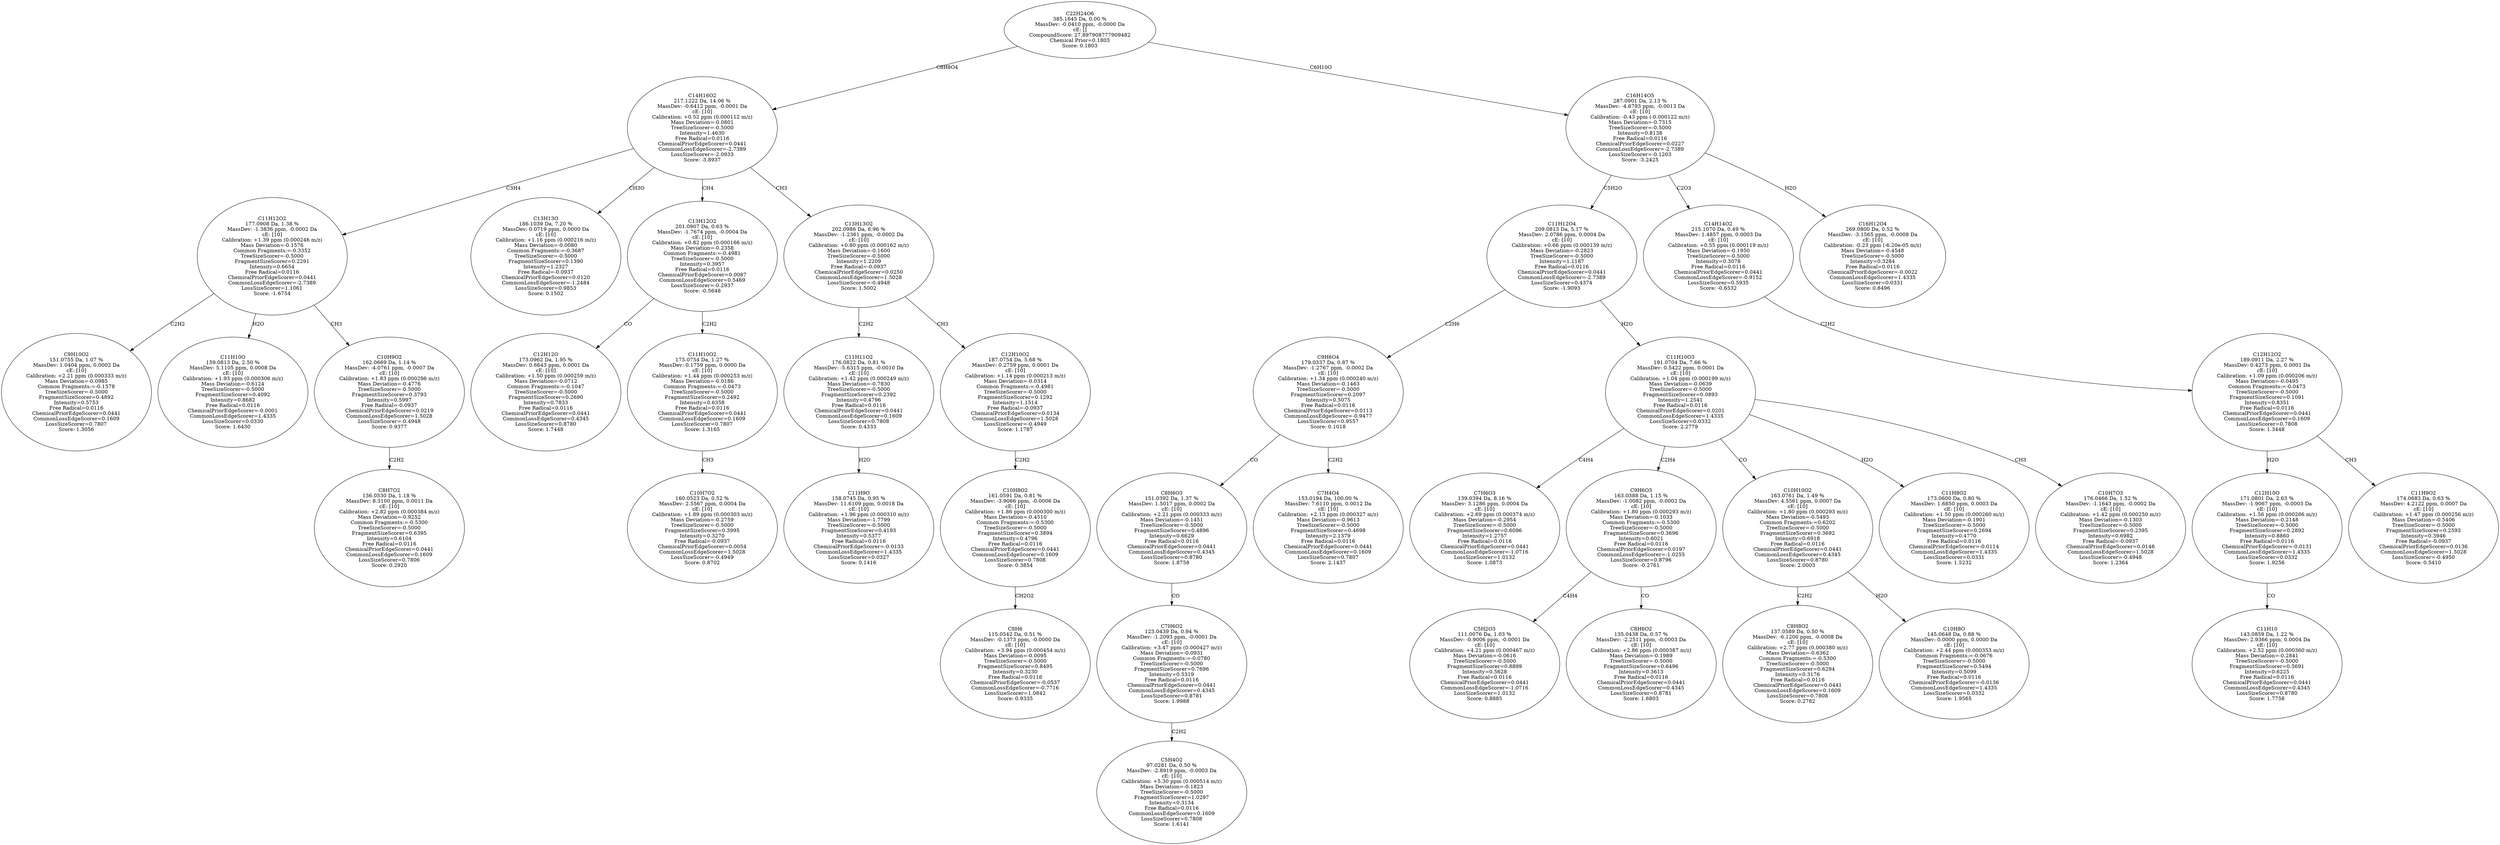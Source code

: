 strict digraph {
v1 [label="C9H10O2\n151.0755 Da, 1.07 %\nMassDev: 1.0404 ppm, 0.0002 Da\ncE: [10]\nCalibration: +2.21 ppm (0.000333 m/z)\nMass Deviation=-0.0985\nCommon Fragments:=-0.1578\nTreeSizeScorer=-0.5000\nFragmentSizeScorer=0.4892\nIntensity=0.5753\nFree Radical=0.0116\nChemicalPriorEdgeScorer=0.0441\nCommonLossEdgeScorer=0.1609\nLossSizeScorer=0.7807\nScore: 1.3056"];
v2 [label="C11H10O\n159.0813 Da, 2.50 %\nMassDev: 5.1105 ppm, 0.0008 Da\ncE: [10]\nCalibration: +1.93 ppm (0.000306 m/z)\nMass Deviation=-0.6124\nTreeSizeScorer=-0.5000\nFragmentSizeScorer=0.4092\nIntensity=0.8682\nFree Radical=0.0116\nChemicalPriorEdgeScorer=-0.0001\nCommonLossEdgeScorer=1.4335\nLossSizeScorer=0.0330\nScore: 1.6430"];
v3 [label="C8H7O2\n136.0530 Da, 1.18 %\nMassDev: 8.3100 ppm, 0.0011 Da\ncE: [10]\nCalibration: +2.82 ppm (0.000384 m/z)\nMass Deviation=-0.9252\nCommon Fragments:=-0.5300\nTreeSizeScorer=-0.5000\nFragmentSizeScorer=0.6395\nIntensity=0.6104\nFree Radical=0.0116\nChemicalPriorEdgeScorer=0.0441\nCommonLossEdgeScorer=0.1609\nLossSizeScorer=0.7806\nScore: 0.2920"];
v4 [label="C10H9O2\n162.0669 Da, 1.14 %\nMassDev: -4.0761 ppm, -0.0007 Da\ncE: [10]\nCalibration: +1.83 ppm (0.000296 m/z)\nMass Deviation=-0.4776\nTreeSizeScorer=-0.5000\nFragmentSizeScorer=0.3793\nIntensity=0.5997\nFree Radical=-0.0937\nChemicalPriorEdgeScorer=0.0219\nCommonLossEdgeScorer=1.5028\nLossSizeScorer=-0.4948\nScore: 0.9377"];
v5 [label="C11H12O2\n177.0908 Da, 1.38 %\nMassDev: -1.3836 ppm, -0.0002 Da\ncE: [10]\nCalibration: +1.39 ppm (0.000246 m/z)\nMass Deviation=-0.1576\nCommon Fragments:=-0.3352\nTreeSizeScorer=-0.5000\nFragmentSizeScorer=0.2291\nIntensity=0.6654\nFree Radical=0.0116\nChemicalPriorEdgeScorer=0.0441\nCommonLossEdgeScorer=-2.7389\nLossSizeScorer=1.1061\nScore: -1.6754"];
v6 [label="C13H13O\n186.1039 Da, 7.20 %\nMassDev: 0.0719 ppm, 0.0000 Da\ncE: [10]\nCalibration: +1.16 ppm (0.000216 m/z)\nMass Deviation=-0.0080\nCommon Fragments:=-0.3687\nTreeSizeScorer=-0.5000\nFragmentSizeScorer=0.1390\nIntensity=1.2327\nFree Radical=-0.0937\nChemicalPriorEdgeScorer=0.0120\nCommonLossEdgeScorer=-1.2484\nLossSizeScorer=0.9853\nScore: 0.1502"];
v7 [label="C12H12O\n173.0962 Da, 1.95 %\nMassDev: 0.6643 ppm, 0.0001 Da\ncE: [10]\nCalibration: +1.50 ppm (0.000259 m/z)\nMass Deviation=-0.0712\nCommon Fragments:=-0.1047\nTreeSizeScorer=-0.5000\nFragmentSizeScorer=0.2690\nIntensity=0.7833\nFree Radical=0.0116\nChemicalPriorEdgeScorer=0.0441\nCommonLossEdgeScorer=0.4345\nLossSizeScorer=0.8780\nScore: 1.7448"];
v8 [label="C10H7O2\n160.0523 Da, 0.52 %\nMassDev: 2.5567 ppm, 0.0004 Da\ncE: [10]\nCalibration: +1.89 ppm (0.000303 m/z)\nMass Deviation=-0.2759\nTreeSizeScorer=-0.5000\nFragmentSizeScorer=0.3995\nIntensity=0.3270\nFree Radical=-0.0937\nChemicalPriorEdgeScorer=0.0054\nCommonLossEdgeScorer=1.5028\nLossSizeScorer=-0.4949\nScore: 0.8702"];
v9 [label="C11H10O2\n175.0754 Da, 1.27 %\nMassDev: 0.1759 ppm, 0.0000 Da\ncE: [10]\nCalibration: +1.44 ppm (0.000253 m/z)\nMass Deviation=-0.0186\nCommon Fragments:=-0.0473\nTreeSizeScorer=-0.5000\nFragmentSizeScorer=0.2492\nIntensity=0.6358\nFree Radical=0.0116\nChemicalPriorEdgeScorer=0.0441\nCommonLossEdgeScorer=0.1609\nLossSizeScorer=0.7807\nScore: 1.3165"];
v10 [label="C13H12O2\n201.0907 Da, 0.63 %\nMassDev: -1.7674 ppm, -0.0004 Da\ncE: [10]\nCalibration: +0.82 ppm (0.000166 m/z)\nMass Deviation=-0.2358\nCommon Fragments:=-0.4981\nTreeSizeScorer=-0.5000\nIntensity=0.3957\nFree Radical=0.0116\nChemicalPriorEdgeScorer=0.0087\nCommonLossEdgeScorer=0.5469\nLossSizeScorer=-0.2937\nScore: -0.5648"];
v11 [label="C11H9O\n158.0745 Da, 0.95 %\nMassDev: 11.6109 ppm, 0.0018 Da\ncE: [10]\nCalibration: +1.96 ppm (0.000310 m/z)\nMass Deviation=-1.7799\nTreeSizeScorer=-0.5000\nFragmentSizeScorer=0.4193\nIntensity=0.5377\nFree Radical=0.0116\nChemicalPriorEdgeScorer=-0.0133\nCommonLossEdgeScorer=1.4335\nLossSizeScorer=0.0327\nScore: 0.1416"];
v12 [label="C11H11O2\n176.0822 Da, 0.81 %\nMassDev: -5.6315 ppm, -0.0010 Da\ncE: [10]\nCalibration: +1.42 ppm (0.000249 m/z)\nMass Deviation=-0.7830\nTreeSizeScorer=-0.5000\nFragmentSizeScorer=0.2392\nIntensity=0.4796\nFree Radical=0.0116\nChemicalPriorEdgeScorer=0.0441\nCommonLossEdgeScorer=0.1609\nLossSizeScorer=0.7808\nScore: 0.4333"];
v13 [label="C9H6\n115.0542 Da, 0.51 %\nMassDev: -0.1373 ppm, -0.0000 Da\ncE: [10]\nCalibration: +3.94 ppm (0.000454 m/z)\nMass Deviation=-0.0095\nTreeSizeScorer=-0.5000\nFragmentSizeScorer=0.8495\nIntensity=0.3230\nFree Radical=0.0116\nChemicalPriorEdgeScorer=-0.0537\nCommonLossEdgeScorer=-0.7716\nLossSizeScorer=1.0842\nScore: 0.9335"];
v14 [label="C10H8O2\n161.0591 Da, 0.81 %\nMassDev: -3.9066 ppm, -0.0006 Da\ncE: [10]\nCalibration: +1.86 ppm (0.000300 m/z)\nMass Deviation=-0.4510\nCommon Fragments:=-0.5300\nTreeSizeScorer=-0.5000\nFragmentSizeScorer=0.3894\nIntensity=0.4796\nFree Radical=0.0116\nChemicalPriorEdgeScorer=0.0441\nCommonLossEdgeScorer=0.1609\nLossSizeScorer=0.7808\nScore: 0.3854"];
v15 [label="C12H10O2\n187.0754 Da, 5.68 %\nMassDev: 0.2759 ppm, 0.0001 Da\ncE: [10]\nCalibration: +1.14 ppm (0.000213 m/z)\nMass Deviation=-0.0314\nCommon Fragments:=-0.4981\nTreeSizeScorer=-0.5000\nFragmentSizeScorer=0.1292\nIntensity=1.1514\nFree Radical=-0.0937\nChemicalPriorEdgeScorer=0.0134\nCommonLossEdgeScorer=1.5028\nLossSizeScorer=-0.4949\nScore: 1.1787"];
v16 [label="C13H13O2\n202.0986 Da, 6.96 %\nMassDev: -1.2361 ppm, -0.0002 Da\ncE: [10]\nCalibration: +0.80 ppm (0.000162 m/z)\nMass Deviation=-0.1600\nTreeSizeScorer=-0.5000\nIntensity=1.2209\nFree Radical=-0.0937\nChemicalPriorEdgeScorer=0.0250\nCommonLossEdgeScorer=1.5028\nLossSizeScorer=-0.4948\nScore: 1.5002"];
v17 [label="C14H16O2\n217.1222 Da, 14.06 %\nMassDev: -0.6412 ppm, -0.0001 Da\ncE: [10]\nCalibration: +0.52 ppm (0.000112 m/z)\nMass Deviation=-0.0801\nTreeSizeScorer=-0.5000\nIntensity=1.4630\nFree Radical=0.0116\nChemicalPriorEdgeScorer=0.0441\nCommonLossEdgeScorer=-2.7389\nLossSizeScorer=-2.0933\nScore: -3.8937"];
v18 [label="C5H4O2\n97.0281 Da, 0.50 %\nMassDev: -2.8919 ppm, -0.0003 Da\ncE: [10]\nCalibration: +5.30 ppm (0.000514 m/z)\nMass Deviation=-0.1823\nTreeSizeScorer=-0.5000\nFragmentSizeScorer=1.0297\nIntensity=0.3134\nFree Radical=0.0116\nCommonLossEdgeScorer=0.1609\nLossSizeScorer=0.7808\nScore: 1.6141"];
v19 [label="C7H6O2\n123.0439 Da, 0.94 %\nMassDev: -1.2093 ppm, -0.0001 Da\ncE: [10]\nCalibration: +3.47 ppm (0.000427 m/z)\nMass Deviation=-0.0931\nCommon Fragments:=-0.0780\nTreeSizeScorer=-0.5000\nFragmentSizeScorer=0.7696\nIntensity=0.5319\nFree Radical=0.0116\nChemicalPriorEdgeScorer=0.0441\nCommonLossEdgeScorer=0.4345\nLossSizeScorer=0.8781\nScore: 1.9988"];
v20 [label="C8H6O3\n151.0392 Da, 1.37 %\nMassDev: 1.5017 ppm, 0.0002 Da\ncE: [10]\nCalibration: +2.21 ppm (0.000333 m/z)\nMass Deviation=-0.1451\nTreeSizeScorer=-0.5000\nFragmentSizeScorer=0.4896\nIntensity=0.6629\nFree Radical=0.0116\nChemicalPriorEdgeScorer=0.0441\nCommonLossEdgeScorer=0.4345\nLossSizeScorer=0.8780\nScore: 1.8758"];
v21 [label="C7H4O4\n153.0194 Da, 100.00 %\nMassDev: 7.6110 ppm, 0.0012 Da\ncE: [10]\nCalibration: +2.13 ppm (0.000327 m/z)\nMass Deviation=-0.9613\nTreeSizeScorer=-0.5000\nFragmentSizeScorer=0.4698\nIntensity=2.1379\nFree Radical=0.0116\nChemicalPriorEdgeScorer=0.0441\nCommonLossEdgeScorer=0.1609\nLossSizeScorer=0.7807\nScore: 2.1437"];
v22 [label="C9H6O4\n179.0337 Da, 0.87 %\nMassDev: -1.2767 ppm, -0.0002 Da\ncE: [10]\nCalibration: +1.34 ppm (0.000240 m/z)\nMass Deviation=-0.1463\nTreeSizeScorer=-0.5000\nFragmentSizeScorer=0.2097\nIntensity=0.5075\nFree Radical=0.0116\nChemicalPriorEdgeScorer=0.0113\nCommonLossEdgeScorer=-0.9477\nLossSizeScorer=0.9557\nScore: 0.1018"];
v23 [label="C7H6O3\n139.0394 Da, 8.16 %\nMassDev: 3.1286 ppm, 0.0004 Da\ncE: [10]\nCalibration: +2.69 ppm (0.000374 m/z)\nMass Deviation=-0.2954\nTreeSizeScorer=-0.5000\nFragmentSizeScorer=0.6096\nIntensity=1.2757\nFree Radical=0.0116\nChemicalPriorEdgeScorer=0.0441\nCommonLossEdgeScorer=-1.0716\nLossSizeScorer=1.0132\nScore: 1.0873"];
v24 [label="C5H2O3\n111.0076 Da, 1.03 %\nMassDev: -0.9006 ppm, -0.0001 Da\ncE: [10]\nCalibration: +4.21 ppm (0.000467 m/z)\nMass Deviation=-0.0616\nTreeSizeScorer=-0.5000\nFragmentSizeScorer=0.8899\nIntensity=0.5628\nFree Radical=0.0116\nChemicalPriorEdgeScorer=0.0441\nCommonLossEdgeScorer=-1.0716\nLossSizeScorer=1.0132\nScore: 0.8885"];
v25 [label="C8H6O2\n135.0438 Da, 0.57 %\nMassDev: -2.2511 ppm, -0.0003 Da\ncE: [10]\nCalibration: +2.86 ppm (0.000387 m/z)\nMass Deviation=-0.1989\nTreeSizeScorer=-0.5000\nFragmentSizeScorer=0.6496\nIntensity=0.3613\nFree Radical=0.0116\nChemicalPriorEdgeScorer=0.0441\nCommonLossEdgeScorer=0.4345\nLossSizeScorer=0.8781\nScore: 1.6803"];
v26 [label="C9H6O3\n163.0388 Da, 1.15 %\nMassDev: -1.0082 ppm, -0.0002 Da\ncE: [10]\nCalibration: +1.80 ppm (0.000293 m/z)\nMass Deviation=-0.1033\nCommon Fragments:=-0.5300\nTreeSizeScorer=-0.5000\nFragmentSizeScorer=0.3696\nIntensity=0.6021\nFree Radical=0.0116\nChemicalPriorEdgeScorer=0.0197\nCommonLossEdgeScorer=-1.0255\nLossSizeScorer=0.8796\nScore: -0.2761"];
v27 [label="C8H8O2\n137.0589 Da, 0.50 %\nMassDev: -6.1200 ppm, -0.0008 Da\ncE: [10]\nCalibration: +2.77 ppm (0.000380 m/z)\nMass Deviation=-0.6362\nCommon Fragments:=-0.5300\nTreeSizeScorer=-0.5000\nFragmentSizeScorer=0.6294\nIntensity=0.3176\nFree Radical=0.0116\nChemicalPriorEdgeScorer=0.0441\nCommonLossEdgeScorer=0.1609\nLossSizeScorer=0.7808\nScore: 0.2782"];
v28 [label="C10H8O\n145.0648 Da, 0.88 %\nMassDev: 0.0000 ppm, 0.0000 Da\ncE: [10]\nCalibration: +2.44 ppm (0.000353 m/z)\nCommon Fragments:=-0.0676\nTreeSizeScorer=-0.5000\nFragmentSizeScorer=0.5494\nIntensity=0.5099\nFree Radical=0.0116\nChemicalPriorEdgeScorer=-0.0136\nCommonLossEdgeScorer=1.4335\nLossSizeScorer=0.0332\nScore: 1.9565"];
v29 [label="C10H10O2\n163.0761 Da, 1.49 %\nMassDev: 4.5561 ppm, 0.0007 Da\ncE: [10]\nCalibration: +1.80 ppm (0.000293 m/z)\nMass Deviation=-0.5493\nCommon Fragments:=0.6202\nTreeSizeScorer=-0.5000\nFragmentSizeScorer=0.3692\nIntensity=0.6918\nFree Radical=0.0116\nChemicalPriorEdgeScorer=0.0441\nCommonLossEdgeScorer=0.4345\nLossSizeScorer=0.8780\nScore: 2.0003"];
v30 [label="C11H8O2\n173.0600 Da, 0.80 %\nMassDev: 1.6850 ppm, 0.0003 Da\ncE: [10]\nCalibration: +1.50 ppm (0.000260 m/z)\nMass Deviation=-0.1901\nTreeSizeScorer=-0.5000\nFragmentSizeScorer=0.2694\nIntensity=0.4770\nFree Radical=0.0116\nChemicalPriorEdgeScorer=-0.0114\nCommonLossEdgeScorer=1.4335\nLossSizeScorer=0.0331\nScore: 1.5232"];
v31 [label="C10H7O3\n176.0466 Da, 1.52 %\nMassDev: -1.1643 ppm, -0.0002 Da\ncE: [10]\nCalibration: +1.42 ppm (0.000250 m/z)\nMass Deviation=-0.1303\nTreeSizeScorer=-0.5000\nFragmentSizeScorer=0.2395\nIntensity=0.6982\nFree Radical=-0.0937\nChemicalPriorEdgeScorer=0.0146\nCommonLossEdgeScorer=1.5028\nLossSizeScorer=-0.4948\nScore: 1.2364"];
v32 [label="C11H10O3\n191.0704 Da, 7.66 %\nMassDev: 0.5422 ppm, 0.0001 Da\ncE: [10]\nCalibration: +1.04 ppm (0.000199 m/z)\nMass Deviation=-0.0639\nTreeSizeScorer=-0.5000\nFragmentSizeScorer=0.0893\nIntensity=1.2541\nFree Radical=0.0116\nChemicalPriorEdgeScorer=0.0201\nCommonLossEdgeScorer=1.4335\nLossSizeScorer=0.0332\nScore: 2.2779"];
v33 [label="C11H12O4\n209.0813 Da, 5.17 %\nMassDev: 2.0786 ppm, 0.0004 Da\ncE: [10]\nCalibration: +0.66 ppm (0.000139 m/z)\nMass Deviation=-0.2823\nTreeSizeScorer=-0.5000\nIntensity=1.1187\nFree Radical=0.0116\nChemicalPriorEdgeScorer=0.0441\nCommonLossEdgeScorer=-2.7389\nLossSizeScorer=0.4374\nScore: -1.9093"];
v34 [label="C11H10\n143.0859 Da, 1.22 %\nMassDev: 2.9366 ppm, 0.0004 Da\ncE: [10]\nCalibration: +2.52 ppm (0.000360 m/z)\nMass Deviation=-0.2841\nTreeSizeScorer=-0.5000\nFragmentSizeScorer=0.5691\nIntensity=0.6225\nFree Radical=0.0116\nChemicalPriorEdgeScorer=0.0441\nCommonLossEdgeScorer=0.4345\nLossSizeScorer=0.8780\nScore: 1.7758"];
v35 [label="C12H10O\n171.0801 Da, 2.63 %\nMassDev: -1.9067 ppm, -0.0003 Da\ncE: [10]\nCalibration: +1.56 ppm (0.000266 m/z)\nMass Deviation=-0.2148\nTreeSizeScorer=-0.5000\nFragmentSizeScorer=0.2892\nIntensity=0.8860\nFree Radical=0.0116\nChemicalPriorEdgeScorer=-0.0131\nCommonLossEdgeScorer=1.4335\nLossSizeScorer=0.0332\nScore: 1.9256"];
v36 [label="C11H9O2\n174.0683 Da, 0.63 %\nMassDev: 4.2122 ppm, 0.0007 Da\ncE: [10]\nCalibration: +1.47 ppm (0.000256 m/z)\nMass Deviation=-0.5406\nTreeSizeScorer=-0.5000\nFragmentSizeScorer=0.2593\nIntensity=0.3946\nFree Radical=-0.0937\nChemicalPriorEdgeScorer=0.0136\nCommonLossEdgeScorer=1.5028\nLossSizeScorer=-0.4950\nScore: 0.5410"];
v37 [label="C12H12O2\n189.0911 Da, 2.27 %\nMassDev: 0.4273 ppm, 0.0001 Da\ncE: [10]\nCalibration: +1.09 ppm (0.000206 m/z)\nMass Deviation=-0.0495\nCommon Fragments:=-0.0473\nTreeSizeScorer=-0.5000\nFragmentSizeScorer=0.1091\nIntensity=0.8351\nFree Radical=0.0116\nChemicalPriorEdgeScorer=0.0441\nCommonLossEdgeScorer=0.1609\nLossSizeScorer=0.7808\nScore: 1.3448"];
v38 [label="C14H14O2\n215.1070 Da, 0.49 %\nMassDev: 1.4857 ppm, 0.0003 Da\ncE: [10]\nCalibration: +0.55 ppm (0.000119 m/z)\nMass Deviation=-0.1950\nTreeSizeScorer=-0.5000\nIntensity=0.3078\nFree Radical=0.0116\nChemicalPriorEdgeScorer=0.0441\nCommonLossEdgeScorer=-0.9152\nLossSizeScorer=0.5935\nScore: -0.6532"];
v39 [label="C16H12O4\n269.0800 Da, 0.52 %\nMassDev: -3.1565 ppm, -0.0008 Da\ncE: [10]\nCalibration: -0.23 ppm (-6.20e-05 m/z)\nMass Deviation=-0.4548\nTreeSizeScorer=-0.5000\nIntensity=0.3284\nFree Radical=0.0116\nChemicalPriorEdgeScorer=-0.0022\nCommonLossEdgeScorer=1.4335\nLossSizeScorer=0.0331\nScore: 0.8496"];
v40 [label="C16H14O5\n287.0901 Da, 2.13 %\nMassDev: -4.6793 ppm, -0.0013 Da\ncE: [10]\nCalibration: -0.43 ppm (-0.000122 m/z)\nMass Deviation=-0.7315\nTreeSizeScorer=-0.5000\nIntensity=0.8138\nFree Radical=0.0116\nChemicalPriorEdgeScorer=0.0227\nCommonLossEdgeScorer=-2.7389\nLossSizeScorer=-0.1203\nScore: -3.2425"];
v41 [label="C22H24O6\n385.1645 Da, 0.00 %\nMassDev: -0.0410 ppm, -0.0000 Da\ncE: []\nCompoundScore: 27.897908777909482\nChemical Prior=0.1803\nScore: 0.1803"];
v5 -> v1 [label="C2H2"];
v5 -> v2 [label="H2O"];
v4 -> v3 [label="C2H2"];
v5 -> v4 [label="CH3"];
v17 -> v5 [label="C3H4"];
v17 -> v6 [label="CH3O"];
v10 -> v7 [label="CO"];
v9 -> v8 [label="CH3"];
v10 -> v9 [label="C2H2"];
v17 -> v10 [label="CH4"];
v12 -> v11 [label="H2O"];
v16 -> v12 [label="C2H2"];
v14 -> v13 [label="CH2O2"];
v15 -> v14 [label="C2H2"];
v16 -> v15 [label="CH3"];
v17 -> v16 [label="CH3"];
v41 -> v17 [label="C8H8O4"];
v19 -> v18 [label="C2H2"];
v20 -> v19 [label="CO"];
v22 -> v20 [label="CO"];
v22 -> v21 [label="C2H2"];
v33 -> v22 [label="C2H6"];
v32 -> v23 [label="C4H4"];
v26 -> v24 [label="C4H4"];
v26 -> v25 [label="CO"];
v32 -> v26 [label="C2H4"];
v29 -> v27 [label="C2H2"];
v29 -> v28 [label="H2O"];
v32 -> v29 [label="CO"];
v32 -> v30 [label="H2O"];
v32 -> v31 [label="CH3"];
v33 -> v32 [label="H2O"];
v40 -> v33 [label="C5H2O"];
v35 -> v34 [label="CO"];
v37 -> v35 [label="H2O"];
v37 -> v36 [label="CH3"];
v38 -> v37 [label="C2H2"];
v40 -> v38 [label="C2O3"];
v40 -> v39 [label="H2O"];
v41 -> v40 [label="C6H10O"];
}
